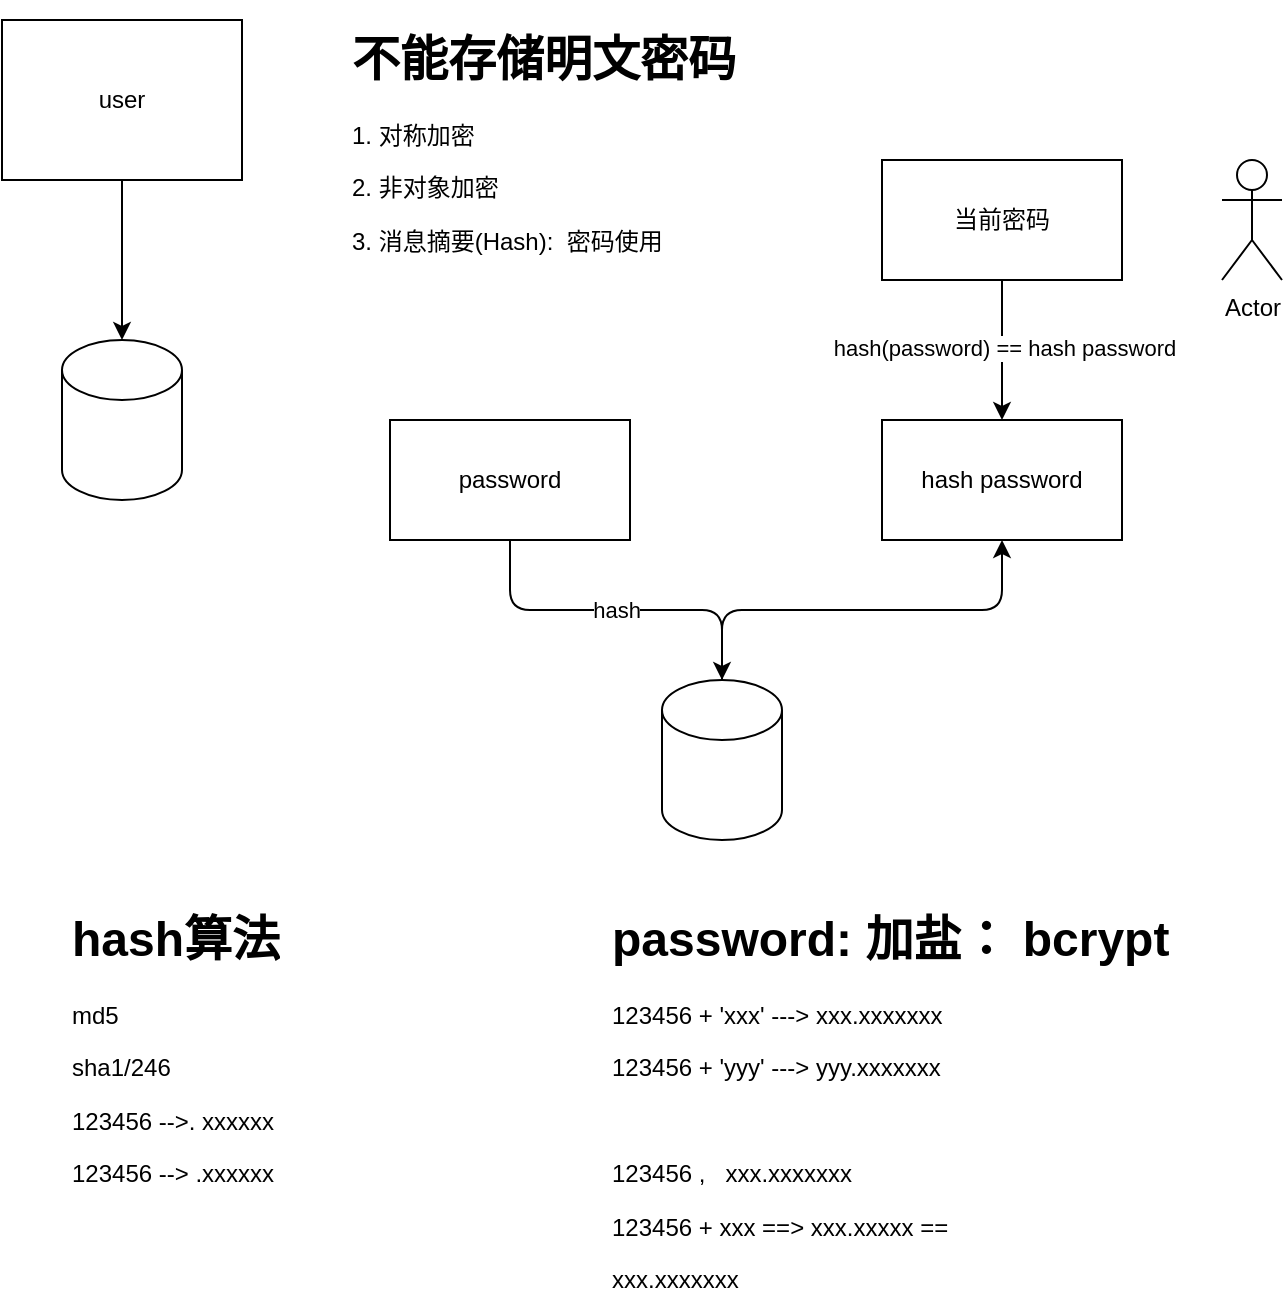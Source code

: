 <mxfile>
    <diagram id="VlTGmUzhdBc3u30QxzwB" name="第 1 页">
        <mxGraphModel dx="814" dy="381" grid="1" gridSize="10" guides="1" tooltips="1" connect="1" arrows="1" fold="1" page="1" pageScale="1" pageWidth="827" pageHeight="1169" math="0" shadow="0">
            <root>
                <mxCell id="0"/>
                <mxCell id="1" parent="0"/>
                <mxCell id="4" style="edgeStyle=none;html=1;exitX=0.5;exitY=1;exitDx=0;exitDy=0;entryX=0.5;entryY=0;entryDx=0;entryDy=0;entryPerimeter=0;" edge="1" parent="1" source="2" target="3">
                    <mxGeometry relative="1" as="geometry"/>
                </mxCell>
                <mxCell id="2" value="user" style="rounded=0;whiteSpace=wrap;html=1;" vertex="1" parent="1">
                    <mxGeometry x="100" y="110" width="120" height="80" as="geometry"/>
                </mxCell>
                <mxCell id="3" value="" style="shape=cylinder3;whiteSpace=wrap;html=1;boundedLbl=1;backgroundOutline=1;size=15;" vertex="1" parent="1">
                    <mxGeometry x="130" y="270" width="60" height="80" as="geometry"/>
                </mxCell>
                <mxCell id="6" value="&lt;h1&gt;不能存储明文密码&lt;/h1&gt;&lt;p&gt;1. 对称加密&lt;/p&gt;&lt;p&gt;2. 非对象加密&lt;/p&gt;&lt;p&gt;3. 消息摘要(Hash):&amp;nbsp; 密码使用&lt;/p&gt;" style="text;html=1;strokeColor=none;fillColor=none;spacing=5;spacingTop=-20;whiteSpace=wrap;overflow=hidden;rounded=0;" vertex="1" parent="1">
                    <mxGeometry x="270" y="110" width="260" height="120" as="geometry"/>
                </mxCell>
                <mxCell id="9" value="hash" style="edgeStyle=orthogonalEdgeStyle;html=1;exitX=0.5;exitY=1;exitDx=0;exitDy=0;" edge="1" parent="1" source="7" target="8">
                    <mxGeometry relative="1" as="geometry"/>
                </mxCell>
                <mxCell id="7" value="password" style="rounded=0;whiteSpace=wrap;html=1;" vertex="1" parent="1">
                    <mxGeometry x="294" y="310" width="120" height="60" as="geometry"/>
                </mxCell>
                <mxCell id="15" style="edgeStyle=orthogonalEdgeStyle;html=1;exitX=0.5;exitY=0;exitDx=0;exitDy=0;exitPerimeter=0;entryX=0.5;entryY=1;entryDx=0;entryDy=0;" edge="1" parent="1" source="8" target="13">
                    <mxGeometry relative="1" as="geometry"/>
                </mxCell>
                <mxCell id="8" value="" style="shape=cylinder3;whiteSpace=wrap;html=1;boundedLbl=1;backgroundOutline=1;size=15;" vertex="1" parent="1">
                    <mxGeometry x="430" y="440" width="60" height="80" as="geometry"/>
                </mxCell>
                <mxCell id="10" value="Actor" style="shape=umlActor;verticalLabelPosition=bottom;verticalAlign=top;html=1;outlineConnect=0;" vertex="1" parent="1">
                    <mxGeometry x="710" y="180" width="30" height="60" as="geometry"/>
                </mxCell>
                <mxCell id="16" style="edgeStyle=orthogonalEdgeStyle;html=1;exitX=0.5;exitY=1;exitDx=0;exitDy=0;entryX=0.5;entryY=0;entryDx=0;entryDy=0;" edge="1" parent="1" source="11" target="13">
                    <mxGeometry relative="1" as="geometry"/>
                </mxCell>
                <mxCell id="17" value="hash(password) == hash password" style="edgeLabel;html=1;align=center;verticalAlign=middle;resizable=0;points=[];" vertex="1" connectable="0" parent="16">
                    <mxGeometry x="-0.024" y="1" relative="1" as="geometry">
                        <mxPoint as="offset"/>
                    </mxGeometry>
                </mxCell>
                <mxCell id="11" value="当前密码" style="rounded=0;whiteSpace=wrap;html=1;" vertex="1" parent="1">
                    <mxGeometry x="540" y="180" width="120" height="60" as="geometry"/>
                </mxCell>
                <mxCell id="13" value="hash password" style="rounded=0;whiteSpace=wrap;html=1;" vertex="1" parent="1">
                    <mxGeometry x="540" y="310" width="120" height="60" as="geometry"/>
                </mxCell>
                <mxCell id="18" value="&lt;h1&gt;hash算法&lt;/h1&gt;&lt;p&gt;md5&lt;/p&gt;&lt;p&gt;sha1/246&lt;/p&gt;&lt;p&gt;123456 --&amp;gt;. xxxxxx&lt;/p&gt;&lt;p&gt;123456 --&amp;gt; .xxxxxx&lt;/p&gt;" style="text;html=1;strokeColor=none;fillColor=none;spacing=5;spacingTop=-20;whiteSpace=wrap;overflow=hidden;rounded=0;" vertex="1" parent="1">
                    <mxGeometry x="130" y="550" width="190" height="160" as="geometry"/>
                </mxCell>
                <mxCell id="20" value="&lt;h1&gt;password: 加盐： bcrypt&lt;/h1&gt;&lt;p&gt;123456 + 'xxx' ---&amp;gt; xxx.xxxxxxx&lt;/p&gt;&lt;p&gt;123456 + 'yyy' ---&amp;gt; yyy.xxxxxxx&lt;/p&gt;&lt;p&gt;&lt;span style=&quot;background-color: initial;&quot;&gt;&lt;br&gt;&lt;/span&gt;&lt;/p&gt;&lt;p&gt;&lt;span style=&quot;background-color: initial;&quot;&gt;123456 ,&amp;nbsp; &amp;nbsp;xxx.xxxxxxx&lt;/span&gt;&lt;br&gt;&lt;/p&gt;&lt;p&gt;&lt;span style=&quot;background-color: initial;&quot;&gt;123456 + xxx ==&amp;gt; xxx.xxxxx ==&amp;nbsp;&lt;/span&gt;&lt;/p&gt;xxx.xxxxxxx&lt;p&gt;&lt;br&gt;&lt;/p&gt;" style="text;html=1;strokeColor=none;fillColor=none;spacing=5;spacingTop=-20;whiteSpace=wrap;overflow=hidden;rounded=0;" vertex="1" parent="1">
                    <mxGeometry x="400" y="550" width="340" height="200" as="geometry"/>
                </mxCell>
            </root>
        </mxGraphModel>
    </diagram>
</mxfile>